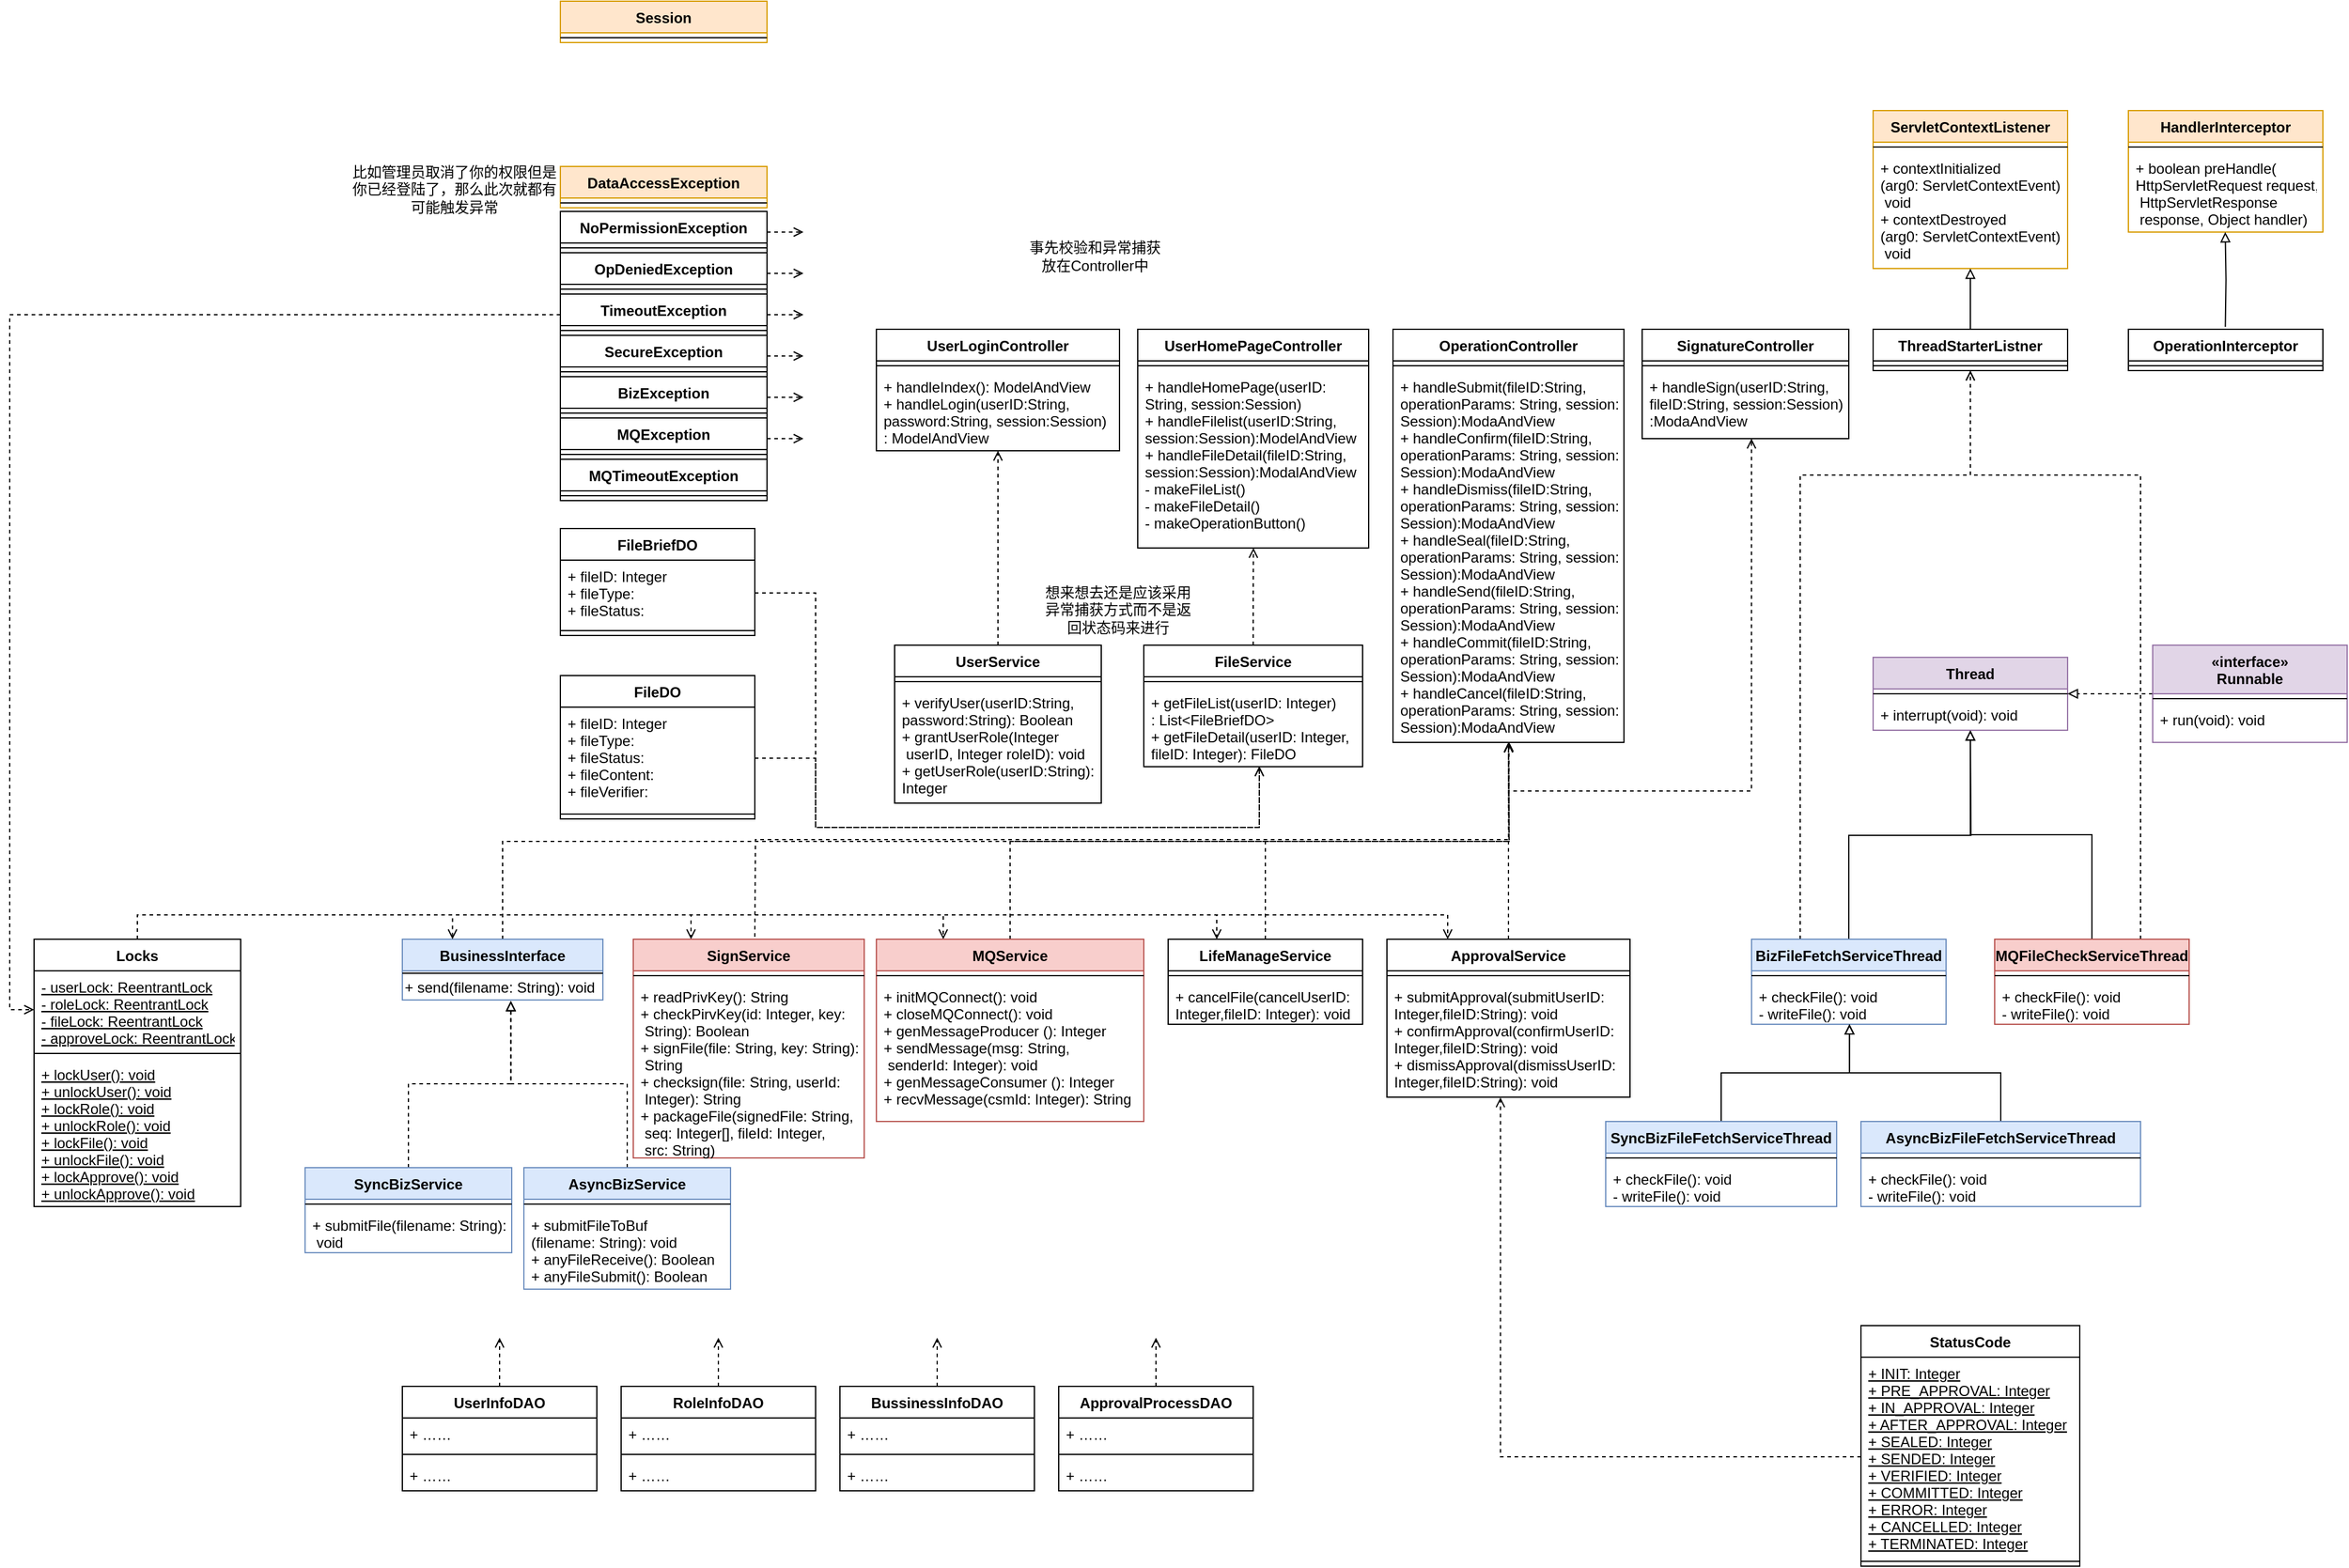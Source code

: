 <mxfile version="13.9.6" type="device"><diagram id="C5RBs43oDa-KdzZeNtuy" name="Page-1"><mxGraphModel dx="1543" dy="1547" grid="1" gridSize="10" guides="1" tooltips="1" connect="1" arrows="1" fold="1" page="1" pageScale="1" pageWidth="827" pageHeight="1169" math="0" shadow="0"><root><mxCell id="WIyWlLk6GJQsqaUBKTNV-0"/><mxCell id="WIyWlLk6GJQsqaUBKTNV-1" parent="WIyWlLk6GJQsqaUBKTNV-0"/><mxCell id="53fjKnER0aYm3uYEkpKi-0" value="UserLoginController" style="swimlane;fontStyle=1;align=center;verticalAlign=top;childLayout=stackLayout;horizontal=1;startSize=26;horizontalStack=0;resizeParent=1;resizeParentMax=0;resizeLast=0;collapsible=1;marginBottom=0;" parent="WIyWlLk6GJQsqaUBKTNV-1" vertex="1"><mxGeometry x="280" y="170" width="200" height="100" as="geometry"/></mxCell><mxCell id="53fjKnER0aYm3uYEkpKi-2" value="" style="line;strokeWidth=1;fillColor=none;align=left;verticalAlign=middle;spacingTop=-1;spacingLeft=3;spacingRight=3;rotatable=0;labelPosition=right;points=[];portConstraint=eastwest;" parent="53fjKnER0aYm3uYEkpKi-0" vertex="1"><mxGeometry y="26" width="200" height="8" as="geometry"/></mxCell><mxCell id="53fjKnER0aYm3uYEkpKi-3" value="+ handleIndex(): ModelAndView&#10;+ handleLogin(userID:String,&#10;password:String, session:Session)&#10;: ModelAndView" style="text;strokeColor=none;fillColor=none;align=left;verticalAlign=top;spacingLeft=4;spacingRight=4;overflow=hidden;rotatable=0;points=[[0,0.5],[1,0.5]];portConstraint=eastwest;" parent="53fjKnER0aYm3uYEkpKi-0" vertex="1"><mxGeometry y="34" width="200" height="66" as="geometry"/></mxCell><mxCell id="53fjKnER0aYm3uYEkpKi-4" value="UserHomePageController" style="swimlane;fontStyle=1;align=center;verticalAlign=top;childLayout=stackLayout;horizontal=1;startSize=26;horizontalStack=0;resizeParent=1;resizeParentMax=0;resizeLast=0;collapsible=1;marginBottom=0;" parent="WIyWlLk6GJQsqaUBKTNV-1" vertex="1"><mxGeometry x="495" y="170" width="190" height="180" as="geometry"/></mxCell><mxCell id="53fjKnER0aYm3uYEkpKi-5" value="" style="line;strokeWidth=1;fillColor=none;align=left;verticalAlign=middle;spacingTop=-1;spacingLeft=3;spacingRight=3;rotatable=0;labelPosition=right;points=[];portConstraint=eastwest;" parent="53fjKnER0aYm3uYEkpKi-4" vertex="1"><mxGeometry y="26" width="190" height="8" as="geometry"/></mxCell><mxCell id="53fjKnER0aYm3uYEkpKi-6" value="+ handleHomePage(userID:&#10;String, session:Session)&#10;+ handleFilelist(userID:String,&#10;session:Session):ModelAndView&#10;+ handleFileDetail(fileID:String,&#10;session:Session):ModalAndView&#10;- makeFileList()&#10;- makeFileDetail()&#10;- makeOperationButton()" style="text;strokeColor=none;fillColor=none;align=left;verticalAlign=top;spacingLeft=4;spacingRight=4;overflow=hidden;rotatable=0;points=[[0,0.5],[1,0.5]];portConstraint=eastwest;" parent="53fjKnER0aYm3uYEkpKi-4" vertex="1"><mxGeometry y="34" width="190" height="146" as="geometry"/></mxCell><mxCell id="53fjKnER0aYm3uYEkpKi-10" value="OperationController" style="swimlane;fontStyle=1;align=center;verticalAlign=top;childLayout=stackLayout;horizontal=1;startSize=26;horizontalStack=0;resizeParent=1;resizeParentMax=0;resizeLast=0;collapsible=1;marginBottom=0;" parent="WIyWlLk6GJQsqaUBKTNV-1" vertex="1"><mxGeometry x="705" y="170" width="190" height="340" as="geometry"/></mxCell><mxCell id="53fjKnER0aYm3uYEkpKi-11" value="" style="line;strokeWidth=1;fillColor=none;align=left;verticalAlign=middle;spacingTop=-1;spacingLeft=3;spacingRight=3;rotatable=0;labelPosition=right;points=[];portConstraint=eastwest;" parent="53fjKnER0aYm3uYEkpKi-10" vertex="1"><mxGeometry y="26" width="190" height="8" as="geometry"/></mxCell><mxCell id="53fjKnER0aYm3uYEkpKi-12" value="+ handleSubmit(fileID:String,&#10;operationParams: String, session:&#10;Session):ModaAndView&#10;+ handleConfirm(fileID:String,&#10;operationParams: String, session:&#10;Session):ModaAndView&#10;+ handleDismiss(fileID:String,&#10;operationParams: String, session:&#10;Session):ModaAndView&#10;+ handleSeal(fileID:String,&#10;operationParams: String, session:&#10;Session):ModaAndView&#10;+ handleSend(fileID:String,&#10;operationParams: String, session:&#10;Session):ModaAndView&#10;+ handleCommit(fileID:String,&#10;operationParams: String, session:&#10;Session):ModaAndView&#10;+ handleCancel(fileID:String,&#10;operationParams: String, session:&#10;Session):ModaAndView" style="text;strokeColor=none;fillColor=none;align=left;verticalAlign=top;spacingLeft=4;spacingRight=4;overflow=hidden;rotatable=0;points=[[0,0.5],[1,0.5]];portConstraint=eastwest;" parent="53fjKnER0aYm3uYEkpKi-10" vertex="1"><mxGeometry y="34" width="190" height="306" as="geometry"/></mxCell><mxCell id="53fjKnER0aYm3uYEkpKi-13" value="SignatureController" style="swimlane;fontStyle=1;align=center;verticalAlign=top;childLayout=stackLayout;horizontal=1;startSize=26;horizontalStack=0;resizeParent=1;resizeParentMax=0;resizeLast=0;collapsible=1;marginBottom=0;" parent="WIyWlLk6GJQsqaUBKTNV-1" vertex="1"><mxGeometry x="910" y="170" width="170" height="90" as="geometry"/></mxCell><mxCell id="53fjKnER0aYm3uYEkpKi-14" value="" style="line;strokeWidth=1;fillColor=none;align=left;verticalAlign=middle;spacingTop=-1;spacingLeft=3;spacingRight=3;rotatable=0;labelPosition=right;points=[];portConstraint=eastwest;" parent="53fjKnER0aYm3uYEkpKi-13" vertex="1"><mxGeometry y="26" width="170" height="8" as="geometry"/></mxCell><mxCell id="53fjKnER0aYm3uYEkpKi-15" value="+ handleSign(userID:String,&#10;fileID:String, session:Session)&#10;:ModaAndView" style="text;strokeColor=none;fillColor=none;align=left;verticalAlign=top;spacingLeft=4;spacingRight=4;overflow=hidden;rotatable=0;points=[[0,0.5],[1,0.5]];portConstraint=eastwest;" parent="53fjKnER0aYm3uYEkpKi-13" vertex="1"><mxGeometry y="34" width="170" height="56" as="geometry"/></mxCell><mxCell id="EmsU5_32hr0T9b8zy8mO-9" style="edgeStyle=orthogonalEdgeStyle;rounded=0;orthogonalLoop=1;jettySize=auto;html=1;exitX=0.5;exitY=0;exitDx=0;exitDy=0;entryX=0.5;entryY=1;entryDx=0;entryDy=0;dashed=1;endArrow=open;endFill=0;" parent="WIyWlLk6GJQsqaUBKTNV-1" source="53fjKnER0aYm3uYEkpKi-16" target="53fjKnER0aYm3uYEkpKi-0" edge="1"><mxGeometry relative="1" as="geometry"/></mxCell><mxCell id="53fjKnER0aYm3uYEkpKi-16" value="UserService" style="swimlane;fontStyle=1;align=center;verticalAlign=top;childLayout=stackLayout;horizontal=1;startSize=26;horizontalStack=0;resizeParent=1;resizeParentMax=0;resizeLast=0;collapsible=1;marginBottom=0;" parent="WIyWlLk6GJQsqaUBKTNV-1" vertex="1"><mxGeometry x="295" y="430" width="170" height="130" as="geometry"/></mxCell><mxCell id="53fjKnER0aYm3uYEkpKi-18" value="" style="line;strokeWidth=1;fillColor=none;align=left;verticalAlign=middle;spacingTop=-1;spacingLeft=3;spacingRight=3;rotatable=0;labelPosition=right;points=[];portConstraint=eastwest;" parent="53fjKnER0aYm3uYEkpKi-16" vertex="1"><mxGeometry y="26" width="170" height="8" as="geometry"/></mxCell><mxCell id="53fjKnER0aYm3uYEkpKi-19" value="+ verifyUser(userID:String,&#10;password:String): Boolean&#10;+ grantUserRole(Integer&#10; userID, Integer roleID): void&#10;+ getUserRole(userID:String):&#10;Integer" style="text;strokeColor=none;fillColor=none;align=left;verticalAlign=top;spacingLeft=4;spacingRight=4;overflow=hidden;rotatable=0;points=[[0,0.5],[1,0.5]];portConstraint=eastwest;" parent="53fjKnER0aYm3uYEkpKi-16" vertex="1"><mxGeometry y="34" width="170" height="96" as="geometry"/></mxCell><mxCell id="53fjKnER0aYm3uYEkpKi-20" value="FileDO" style="swimlane;fontStyle=1;align=center;verticalAlign=top;childLayout=stackLayout;horizontal=1;startSize=26;horizontalStack=0;resizeParent=1;resizeParentMax=0;resizeLast=0;collapsible=1;marginBottom=0;" parent="WIyWlLk6GJQsqaUBKTNV-1" vertex="1"><mxGeometry x="20" y="455" width="160" height="118" as="geometry"/></mxCell><mxCell id="53fjKnER0aYm3uYEkpKi-21" value="+ fileID: Integer&#10;+ fileType: &#10;+ fileStatus: &#10;+ fileContent:&#10;+ fileVerifier:" style="text;strokeColor=none;fillColor=none;align=left;verticalAlign=top;spacingLeft=4;spacingRight=4;overflow=hidden;rotatable=0;points=[[0,0.5],[1,0.5]];portConstraint=eastwest;" parent="53fjKnER0aYm3uYEkpKi-20" vertex="1"><mxGeometry y="26" width="160" height="84" as="geometry"/></mxCell><mxCell id="53fjKnER0aYm3uYEkpKi-22" value="" style="line;strokeWidth=1;fillColor=none;align=left;verticalAlign=middle;spacingTop=-1;spacingLeft=3;spacingRight=3;rotatable=0;labelPosition=right;points=[];portConstraint=eastwest;" parent="53fjKnER0aYm3uYEkpKi-20" vertex="1"><mxGeometry y="110" width="160" height="8" as="geometry"/></mxCell><mxCell id="EmsU5_32hr0T9b8zy8mO-10" style="edgeStyle=orthogonalEdgeStyle;rounded=0;orthogonalLoop=1;jettySize=auto;html=1;exitX=0.5;exitY=0;exitDx=0;exitDy=0;entryX=0.501;entryY=1;entryDx=0;entryDy=0;entryPerimeter=0;dashed=1;endArrow=open;endFill=0;" parent="WIyWlLk6GJQsqaUBKTNV-1" source="53fjKnER0aYm3uYEkpKi-24" target="53fjKnER0aYm3uYEkpKi-6" edge="1"><mxGeometry relative="1" as="geometry"/></mxCell><mxCell id="53fjKnER0aYm3uYEkpKi-24" value="FileService" style="swimlane;fontStyle=1;align=center;verticalAlign=top;childLayout=stackLayout;horizontal=1;startSize=26;horizontalStack=0;resizeParent=1;resizeParentMax=0;resizeLast=0;collapsible=1;marginBottom=0;" parent="WIyWlLk6GJQsqaUBKTNV-1" vertex="1"><mxGeometry x="500" y="430" width="180" height="100" as="geometry"/></mxCell><mxCell id="53fjKnER0aYm3uYEkpKi-26" value="" style="line;strokeWidth=1;fillColor=none;align=left;verticalAlign=middle;spacingTop=-1;spacingLeft=3;spacingRight=3;rotatable=0;labelPosition=right;points=[];portConstraint=eastwest;" parent="53fjKnER0aYm3uYEkpKi-24" vertex="1"><mxGeometry y="26" width="180" height="8" as="geometry"/></mxCell><mxCell id="53fjKnER0aYm3uYEkpKi-27" value="+ getFileList(userID: Integer)&#10;: List&lt;FileBriefDO&gt;&#10;+ getFileDetail(userID: Integer,&#10;fileID: Integer): FileDO" style="text;strokeColor=none;fillColor=none;align=left;verticalAlign=top;spacingLeft=4;spacingRight=4;overflow=hidden;rotatable=0;points=[[0,0.5],[1,0.5]];portConstraint=eastwest;" parent="53fjKnER0aYm3uYEkpKi-24" vertex="1"><mxGeometry y="34" width="180" height="66" as="geometry"/></mxCell><mxCell id="53fjKnER0aYm3uYEkpKi-28" value="FileBriefDO" style="swimlane;fontStyle=1;align=center;verticalAlign=top;childLayout=stackLayout;horizontal=1;startSize=26;horizontalStack=0;resizeParent=1;resizeParentMax=0;resizeLast=0;collapsible=1;marginBottom=0;" parent="WIyWlLk6GJQsqaUBKTNV-1" vertex="1"><mxGeometry x="20" y="334" width="160" height="88" as="geometry"/></mxCell><mxCell id="53fjKnER0aYm3uYEkpKi-29" value="+ fileID: Integer&#10;+ fileType: &#10;+ fileStatus: " style="text;strokeColor=none;fillColor=none;align=left;verticalAlign=top;spacingLeft=4;spacingRight=4;overflow=hidden;rotatable=0;points=[[0,0.5],[1,0.5]];portConstraint=eastwest;" parent="53fjKnER0aYm3uYEkpKi-28" vertex="1"><mxGeometry y="26" width="160" height="54" as="geometry"/></mxCell><mxCell id="53fjKnER0aYm3uYEkpKi-30" value="" style="line;strokeWidth=1;fillColor=none;align=left;verticalAlign=middle;spacingTop=-1;spacingLeft=3;spacingRight=3;rotatable=0;labelPosition=right;points=[];portConstraint=eastwest;" parent="53fjKnER0aYm3uYEkpKi-28" vertex="1"><mxGeometry y="80" width="160" height="8" as="geometry"/></mxCell><mxCell id="EmsU5_32hr0T9b8zy8mO-4" style="edgeStyle=orthogonalEdgeStyle;rounded=0;orthogonalLoop=1;jettySize=auto;html=1;exitX=0.5;exitY=0;exitDx=0;exitDy=0;endArrow=block;endFill=0;" parent="WIyWlLk6GJQsqaUBKTNV-1" source="53fjKnER0aYm3uYEkpKi-31" edge="1"><mxGeometry relative="1" as="geometry"><mxPoint x="1180" y="500" as="targetPoint"/></mxGeometry></mxCell><mxCell id="EmsU5_32hr0T9b8zy8mO-33" style="edgeStyle=orthogonalEdgeStyle;rounded=0;orthogonalLoop=1;jettySize=auto;html=1;exitX=0.25;exitY=0;exitDx=0;exitDy=0;entryX=0.5;entryY=1;entryDx=0;entryDy=0;dashed=1;endArrow=open;endFill=0;" parent="WIyWlLk6GJQsqaUBKTNV-1" source="53fjKnER0aYm3uYEkpKi-31" target="EmsU5_32hr0T9b8zy8mO-24" edge="1"><mxGeometry relative="1" as="geometry"><Array as="points"><mxPoint x="1040" y="290"/><mxPoint x="1180" y="290"/></Array></mxGeometry></mxCell><mxCell id="53fjKnER0aYm3uYEkpKi-31" value="BizFileFetchServiceThread" style="swimlane;fontStyle=1;align=center;verticalAlign=top;childLayout=stackLayout;horizontal=1;startSize=26;horizontalStack=0;resizeParent=1;resizeParentMax=0;resizeLast=0;collapsible=1;marginBottom=0;fillColor=#dae8fc;strokeColor=#6c8ebf;" parent="WIyWlLk6GJQsqaUBKTNV-1" vertex="1"><mxGeometry x="1000" y="672" width="160" height="70" as="geometry"/></mxCell><mxCell id="53fjKnER0aYm3uYEkpKi-33" value="" style="line;strokeWidth=1;fillColor=none;align=left;verticalAlign=middle;spacingTop=-1;spacingLeft=3;spacingRight=3;rotatable=0;labelPosition=right;points=[];portConstraint=eastwest;" parent="53fjKnER0aYm3uYEkpKi-31" vertex="1"><mxGeometry y="26" width="160" height="8" as="geometry"/></mxCell><mxCell id="53fjKnER0aYm3uYEkpKi-34" value="+ checkFile(): void&#10;- writeFile(): void" style="text;strokeColor=none;fillColor=none;align=left;verticalAlign=top;spacingLeft=4;spacingRight=4;overflow=hidden;rotatable=0;points=[[0,0.5],[1,0.5]];portConstraint=eastwest;" parent="53fjKnER0aYm3uYEkpKi-31" vertex="1"><mxGeometry y="34" width="160" height="36" as="geometry"/></mxCell><mxCell id="EmsU5_32hr0T9b8zy8mO-47" style="edgeStyle=orthogonalEdgeStyle;rounded=0;orthogonalLoop=1;jettySize=auto;html=1;exitX=0.5;exitY=0;exitDx=0;exitDy=0;entryX=0.529;entryY=1;entryDx=0;entryDy=0;entryPerimeter=0;dashed=1;endArrow=open;endFill=0;" parent="WIyWlLk6GJQsqaUBKTNV-1" source="53fjKnER0aYm3uYEkpKi-37" target="53fjKnER0aYm3uYEkpKi-15" edge="1"><mxGeometry relative="1" as="geometry"><Array as="points"><mxPoint x="800" y="550"/><mxPoint x="1000" y="550"/></Array></mxGeometry></mxCell><mxCell id="SyRm3QEaXPGxCDI6VyJs-6" style="edgeStyle=orthogonalEdgeStyle;rounded=0;orthogonalLoop=1;jettySize=auto;html=1;exitX=0.5;exitY=0;exitDx=0;exitDy=0;entryX=0.501;entryY=1;entryDx=0;entryDy=0;entryPerimeter=0;dashed=1;endArrow=open;endFill=0;" parent="WIyWlLk6GJQsqaUBKTNV-1" source="53fjKnER0aYm3uYEkpKi-37" target="53fjKnER0aYm3uYEkpKi-12" edge="1"><mxGeometry relative="1" as="geometry"/></mxCell><mxCell id="53fjKnER0aYm3uYEkpKi-37" value="ApprovalService" style="swimlane;fontStyle=1;align=center;verticalAlign=top;childLayout=stackLayout;horizontal=1;startSize=26;horizontalStack=0;resizeParent=1;resizeParentMax=0;resizeLast=0;collapsible=1;marginBottom=0;" parent="WIyWlLk6GJQsqaUBKTNV-1" vertex="1"><mxGeometry x="700" y="672" width="200" height="130" as="geometry"/></mxCell><mxCell id="53fjKnER0aYm3uYEkpKi-39" value="" style="line;strokeWidth=1;fillColor=none;align=left;verticalAlign=middle;spacingTop=-1;spacingLeft=3;spacingRight=3;rotatable=0;labelPosition=right;points=[];portConstraint=eastwest;" parent="53fjKnER0aYm3uYEkpKi-37" vertex="1"><mxGeometry y="26" width="200" height="8" as="geometry"/></mxCell><mxCell id="53fjKnER0aYm3uYEkpKi-40" value="+ submitApproval(submitUserID:&#10;Integer,fileID:String): void&#10;+ confirmApproval(confirmUserID:&#10;Integer,fileID:String): void&#10;+ dismissApproval(dismissUserID:&#10;Integer,fileID:String): void" style="text;strokeColor=none;fillColor=none;align=left;verticalAlign=top;spacingLeft=4;spacingRight=4;overflow=hidden;rotatable=0;points=[[0,0.5],[1,0.5]];portConstraint=eastwest;" parent="53fjKnER0aYm3uYEkpKi-37" vertex="1"><mxGeometry y="34" width="200" height="96" as="geometry"/></mxCell><mxCell id="EmsU5_32hr0T9b8zy8mO-0" value="Thread" style="swimlane;fontStyle=1;align=center;verticalAlign=top;childLayout=stackLayout;horizontal=1;startSize=26;horizontalStack=0;resizeParent=1;resizeParentMax=0;resizeLast=0;collapsible=1;marginBottom=0;fillColor=#e1d5e7;strokeColor=#9673a6;" parent="WIyWlLk6GJQsqaUBKTNV-1" vertex="1"><mxGeometry x="1100" y="440" width="160" height="60" as="geometry"/></mxCell><mxCell id="EmsU5_32hr0T9b8zy8mO-2" value="" style="line;strokeWidth=1;fillColor=none;align=left;verticalAlign=middle;spacingTop=-1;spacingLeft=3;spacingRight=3;rotatable=0;labelPosition=right;points=[];portConstraint=eastwest;" parent="EmsU5_32hr0T9b8zy8mO-0" vertex="1"><mxGeometry y="26" width="160" height="8" as="geometry"/></mxCell><mxCell id="EmsU5_32hr0T9b8zy8mO-3" value="+ interrupt(void): void" style="text;strokeColor=none;fillColor=none;align=left;verticalAlign=top;spacingLeft=4;spacingRight=4;overflow=hidden;rotatable=0;points=[[0,0.5],[1,0.5]];portConstraint=eastwest;" parent="EmsU5_32hr0T9b8zy8mO-0" vertex="1"><mxGeometry y="34" width="160" height="26" as="geometry"/></mxCell><mxCell id="EmsU5_32hr0T9b8zy8mO-7" style="edgeStyle=orthogonalEdgeStyle;rounded=0;orthogonalLoop=1;jettySize=auto;html=1;exitX=0;exitY=0.5;exitDx=0;exitDy=0;entryX=1;entryY=0.5;entryDx=0;entryDy=0;endArrow=block;endFill=0;dashed=1;" parent="WIyWlLk6GJQsqaUBKTNV-1" source="EmsU5_32hr0T9b8zy8mO-16" target="EmsU5_32hr0T9b8zy8mO-0" edge="1"><mxGeometry relative="1" as="geometry"><mxPoint x="1320" y="470" as="sourcePoint"/></mxGeometry></mxCell><mxCell id="EmsU5_32hr0T9b8zy8mO-19" style="edgeStyle=orthogonalEdgeStyle;rounded=0;orthogonalLoop=1;jettySize=auto;html=1;exitX=0.5;exitY=0;exitDx=0;exitDy=0;entryX=0.5;entryY=1;entryDx=0;entryDy=0;endArrow=block;endFill=0;" parent="WIyWlLk6GJQsqaUBKTNV-1" source="EmsU5_32hr0T9b8zy8mO-13" target="EmsU5_32hr0T9b8zy8mO-0" edge="1"><mxGeometry relative="1" as="geometry"><mxPoint x="1179.68" y="632.598" as="targetPoint"/></mxGeometry></mxCell><mxCell id="EmsU5_32hr0T9b8zy8mO-34" style="edgeStyle=orthogonalEdgeStyle;rounded=0;orthogonalLoop=1;jettySize=auto;html=1;exitX=0.75;exitY=0;exitDx=0;exitDy=0;dashed=1;endArrow=open;endFill=0;entryX=0.5;entryY=1;entryDx=0;entryDy=0;" parent="WIyWlLk6GJQsqaUBKTNV-1" source="EmsU5_32hr0T9b8zy8mO-13" target="EmsU5_32hr0T9b8zy8mO-24" edge="1"><mxGeometry relative="1" as="geometry"><mxPoint x="1180" y="200" as="targetPoint"/><Array as="points"><mxPoint x="1320" y="290"/><mxPoint x="1180" y="290"/></Array></mxGeometry></mxCell><mxCell id="EmsU5_32hr0T9b8zy8mO-13" value="MQFileCheckServiceThread" style="swimlane;fontStyle=1;align=center;verticalAlign=top;childLayout=stackLayout;horizontal=1;startSize=26;horizontalStack=0;resizeParent=1;resizeParentMax=0;resizeLast=0;collapsible=1;marginBottom=0;fillColor=#f8cecc;strokeColor=#b85450;" parent="WIyWlLk6GJQsqaUBKTNV-1" vertex="1"><mxGeometry x="1200" y="672" width="160" height="70" as="geometry"/></mxCell><mxCell id="EmsU5_32hr0T9b8zy8mO-14" value="" style="line;strokeWidth=1;fillColor=none;align=left;verticalAlign=middle;spacingTop=-1;spacingLeft=3;spacingRight=3;rotatable=0;labelPosition=right;points=[];portConstraint=eastwest;" parent="EmsU5_32hr0T9b8zy8mO-13" vertex="1"><mxGeometry y="26" width="160" height="8" as="geometry"/></mxCell><mxCell id="EmsU5_32hr0T9b8zy8mO-15" value="+ checkFile(): void&#10;- writeFile(): void" style="text;strokeColor=none;fillColor=none;align=left;verticalAlign=top;spacingLeft=4;spacingRight=4;overflow=hidden;rotatable=0;points=[[0,0.5],[1,0.5]];portConstraint=eastwest;" parent="EmsU5_32hr0T9b8zy8mO-13" vertex="1"><mxGeometry y="34" width="160" height="36" as="geometry"/></mxCell><mxCell id="EmsU5_32hr0T9b8zy8mO-16" value="«interface»&#10;Runnable" style="swimlane;fontStyle=1;align=center;verticalAlign=top;childLayout=stackLayout;horizontal=1;startSize=40;horizontalStack=0;resizeParent=1;resizeParentMax=0;resizeLast=0;collapsible=1;marginBottom=0;fillColor=#e1d5e7;strokeColor=#9673a6;" parent="WIyWlLk6GJQsqaUBKTNV-1" vertex="1"><mxGeometry x="1330" y="430" width="160" height="80" as="geometry"/></mxCell><mxCell id="EmsU5_32hr0T9b8zy8mO-17" value="" style="line;strokeWidth=1;fillColor=none;align=left;verticalAlign=middle;spacingTop=-1;spacingLeft=3;spacingRight=3;rotatable=0;labelPosition=right;points=[];portConstraint=eastwest;" parent="EmsU5_32hr0T9b8zy8mO-16" vertex="1"><mxGeometry y="40" width="160" height="8" as="geometry"/></mxCell><mxCell id="EmsU5_32hr0T9b8zy8mO-18" value="+ run(void): void" style="text;strokeColor=none;fillColor=none;align=left;verticalAlign=top;spacingLeft=4;spacingRight=4;overflow=hidden;rotatable=0;points=[[0,0.5],[1,0.5]];portConstraint=eastwest;" parent="EmsU5_32hr0T9b8zy8mO-16" vertex="1"><mxGeometry y="48" width="160" height="32" as="geometry"/></mxCell><mxCell id="EmsU5_32hr0T9b8zy8mO-20" value="ServletContextListener" style="swimlane;fontStyle=1;align=center;verticalAlign=top;childLayout=stackLayout;horizontal=1;startSize=26;horizontalStack=0;resizeParent=1;resizeParentMax=0;resizeLast=0;collapsible=1;marginBottom=0;fillColor=#ffe6cc;strokeColor=#d79b00;" parent="WIyWlLk6GJQsqaUBKTNV-1" vertex="1"><mxGeometry x="1100" y="-10" width="160" height="130" as="geometry"/></mxCell><mxCell id="EmsU5_32hr0T9b8zy8mO-22" value="" style="line;strokeWidth=1;fillColor=none;align=left;verticalAlign=middle;spacingTop=-1;spacingLeft=3;spacingRight=3;rotatable=0;labelPosition=right;points=[];portConstraint=eastwest;" parent="EmsU5_32hr0T9b8zy8mO-20" vertex="1"><mxGeometry y="26" width="160" height="8" as="geometry"/></mxCell><mxCell id="EmsU5_32hr0T9b8zy8mO-23" value="+ contextInitialized&#10;(arg0: ServletContextEvent):&#10; void&#10;+ contextDestroyed&#10;(arg0: ServletContextEvent):&#10; void" style="text;strokeColor=none;fillColor=none;align=left;verticalAlign=top;spacingLeft=4;spacingRight=4;overflow=hidden;rotatable=0;points=[[0,0.5],[1,0.5]];portConstraint=eastwest;" parent="EmsU5_32hr0T9b8zy8mO-20" vertex="1"><mxGeometry y="34" width="160" height="96" as="geometry"/></mxCell><mxCell id="EmsU5_32hr0T9b8zy8mO-30" style="edgeStyle=orthogonalEdgeStyle;rounded=0;orthogonalLoop=1;jettySize=auto;html=1;exitX=0.5;exitY=0;exitDx=0;exitDy=0;endArrow=block;endFill=0;entryX=0.5;entryY=1;entryDx=0;entryDy=0;entryPerimeter=0;" parent="WIyWlLk6GJQsqaUBKTNV-1" source="EmsU5_32hr0T9b8zy8mO-24" target="EmsU5_32hr0T9b8zy8mO-23" edge="1"><mxGeometry relative="1" as="geometry"/></mxCell><mxCell id="EmsU5_32hr0T9b8zy8mO-24" value="ThreadStarterListner" style="swimlane;fontStyle=1;align=center;verticalAlign=top;childLayout=stackLayout;horizontal=1;startSize=26;horizontalStack=0;resizeParent=1;resizeParentMax=0;resizeLast=0;collapsible=1;marginBottom=0;" parent="WIyWlLk6GJQsqaUBKTNV-1" vertex="1"><mxGeometry x="1100" y="170" width="160" height="34" as="geometry"/></mxCell><mxCell id="EmsU5_32hr0T9b8zy8mO-26" value="" style="line;strokeWidth=1;fillColor=none;align=left;verticalAlign=middle;spacingTop=-1;spacingLeft=3;spacingRight=3;rotatable=0;labelPosition=right;points=[];portConstraint=eastwest;" parent="EmsU5_32hr0T9b8zy8mO-24" vertex="1"><mxGeometry y="26" width="160" height="8" as="geometry"/></mxCell><mxCell id="EmsU5_32hr0T9b8zy8mO-35" value="DataAccessException" style="swimlane;fontStyle=1;align=center;verticalAlign=top;childLayout=stackLayout;horizontal=1;startSize=26;horizontalStack=0;resizeParent=1;resizeParentMax=0;resizeLast=0;collapsible=1;marginBottom=0;fillColor=#ffe6cc;strokeColor=#d79b00;" parent="WIyWlLk6GJQsqaUBKTNV-1" vertex="1"><mxGeometry x="20" y="36" width="170" height="34" as="geometry"/></mxCell><mxCell id="EmsU5_32hr0T9b8zy8mO-37" value="" style="line;strokeWidth=1;fillColor=none;align=left;verticalAlign=middle;spacingTop=-1;spacingLeft=3;spacingRight=3;rotatable=0;labelPosition=right;points=[];portConstraint=eastwest;" parent="EmsU5_32hr0T9b8zy8mO-35" vertex="1"><mxGeometry y="26" width="170" height="8" as="geometry"/></mxCell><mxCell id="EmsU5_32hr0T9b8zy8mO-39" value="比如管理员取消了你的权限但是你已经登陆了，那么此次就都有可能触发异常" style="text;html=1;strokeColor=none;fillColor=none;align=center;verticalAlign=middle;whiteSpace=wrap;rounded=0;" parent="WIyWlLk6GJQsqaUBKTNV-1" vertex="1"><mxGeometry x="-152.5" y="30" width="170" height="50" as="geometry"/></mxCell><mxCell id="EmsU5_32hr0T9b8zy8mO-40" value="想来想去还是应该采用异常捕获方式而不是返回状态码来进行" style="text;html=1;strokeColor=none;fillColor=none;align=center;verticalAlign=middle;whiteSpace=wrap;rounded=0;" parent="WIyWlLk6GJQsqaUBKTNV-1" vertex="1"><mxGeometry x="414" y="380" width="130" height="42" as="geometry"/></mxCell><mxCell id="EmsU5_32hr0T9b8zy8mO-41" value="事先校验和异常捕获放在Controller中" style="text;html=1;strokeColor=none;fillColor=none;align=center;verticalAlign=middle;whiteSpace=wrap;rounded=0;" parent="WIyWlLk6GJQsqaUBKTNV-1" vertex="1"><mxGeometry x="400" y="90" width="120" height="40" as="geometry"/></mxCell><mxCell id="EmsU5_32hr0T9b8zy8mO-42" value="Session" style="swimlane;fontStyle=1;align=center;verticalAlign=top;childLayout=stackLayout;horizontal=1;startSize=26;horizontalStack=0;resizeParent=1;resizeParentMax=0;resizeLast=0;collapsible=1;marginBottom=0;fillColor=#ffe6cc;strokeColor=#d79b00;" parent="WIyWlLk6GJQsqaUBKTNV-1" vertex="1"><mxGeometry x="20" y="-100" width="170" height="34" as="geometry"/></mxCell><mxCell id="EmsU5_32hr0T9b8zy8mO-43" value="" style="line;strokeWidth=1;fillColor=none;align=left;verticalAlign=middle;spacingTop=-1;spacingLeft=3;spacingRight=3;rotatable=0;labelPosition=right;points=[];portConstraint=eastwest;" parent="EmsU5_32hr0T9b8zy8mO-42" vertex="1"><mxGeometry y="26" width="170" height="8" as="geometry"/></mxCell><mxCell id="SyRm3QEaXPGxCDI6VyJs-8" style="edgeStyle=orthogonalEdgeStyle;rounded=0;orthogonalLoop=1;jettySize=auto;html=1;entryX=0.502;entryY=0.998;entryDx=0;entryDy=0;entryPerimeter=0;dashed=1;endArrow=open;endFill=0;" parent="WIyWlLk6GJQsqaUBKTNV-1" target="53fjKnER0aYm3uYEkpKi-12" edge="1"><mxGeometry relative="1" as="geometry"><mxPoint x="180" y="670" as="sourcePoint"/></mxGeometry></mxCell><mxCell id="SyRm3QEaXPGxCDI6VyJs-7" style="edgeStyle=orthogonalEdgeStyle;rounded=0;orthogonalLoop=1;jettySize=auto;html=1;exitX=0.5;exitY=0;exitDx=0;exitDy=0;dashed=1;endArrow=open;endFill=0;" parent="WIyWlLk6GJQsqaUBKTNV-1" source="eTkYnKfjo8h00vujgxxz-72" edge="1"><mxGeometry relative="1" as="geometry"><mxPoint x="800" y="510" as="targetPoint"/><mxPoint x="420" y="672" as="sourcePoint"/></mxGeometry></mxCell><mxCell id="SyRm3QEaXPGxCDI6VyJs-9" style="edgeStyle=orthogonalEdgeStyle;rounded=0;orthogonalLoop=1;jettySize=auto;html=1;exitX=0.5;exitY=0;exitDx=0;exitDy=0;dashed=1;endArrow=open;endFill=0;" parent="WIyWlLk6GJQsqaUBKTNV-1" source="pUBDQ5gg4nlbOf3jm4nv-6" edge="1"><mxGeometry relative="1" as="geometry"><mxPoint x="800" y="510" as="targetPoint"/></mxGeometry></mxCell><mxCell id="pUBDQ5gg4nlbOf3jm4nv-6" value="BusinessInterface" style="swimlane;fontStyle=1;align=center;verticalAlign=top;childLayout=stackLayout;horizontal=1;startSize=26;horizontalStack=0;resizeParent=1;resizeParentMax=0;resizeLast=0;collapsible=1;marginBottom=0;fillColor=#dae8fc;strokeColor=#6c8ebf;" parent="WIyWlLk6GJQsqaUBKTNV-1" vertex="1"><mxGeometry x="-110" y="672" width="165" height="50" as="geometry"/></mxCell><mxCell id="pUBDQ5gg4nlbOf3jm4nv-7" value="" style="line;strokeWidth=1;fillColor=none;align=left;verticalAlign=middle;spacingTop=-1;spacingLeft=3;spacingRight=3;rotatable=0;labelPosition=right;points=[];portConstraint=eastwest;" parent="pUBDQ5gg4nlbOf3jm4nv-6" vertex="1"><mxGeometry y="26" width="165" height="4" as="geometry"/></mxCell><mxCell id="eTkYnKfjo8h00vujgxxz-55" value="&lt;span&gt;+ send(filename: String): void&lt;/span&gt;" style="text;html=1;align=left;verticalAlign=middle;resizable=0;points=[];autosize=1;" vertex="1" parent="pUBDQ5gg4nlbOf3jm4nv-6"><mxGeometry y="30" width="165" height="20" as="geometry"/></mxCell><mxCell id="pUBDQ5gg4nlbOf3jm4nv-8" value="OperationInterceptor" style="swimlane;fontStyle=1;align=center;verticalAlign=top;childLayout=stackLayout;horizontal=1;startSize=26;horizontalStack=0;resizeParent=1;resizeParentMax=0;resizeLast=0;collapsible=1;marginBottom=0;" parent="WIyWlLk6GJQsqaUBKTNV-1" vertex="1"><mxGeometry x="1310" y="170" width="160" height="34" as="geometry"/></mxCell><mxCell id="pUBDQ5gg4nlbOf3jm4nv-10" value="" style="line;strokeWidth=1;fillColor=none;align=left;verticalAlign=middle;spacingTop=-1;spacingLeft=3;spacingRight=3;rotatable=0;labelPosition=right;points=[];portConstraint=eastwest;" parent="pUBDQ5gg4nlbOf3jm4nv-8" vertex="1"><mxGeometry y="26" width="160" height="8" as="geometry"/></mxCell><mxCell id="pUBDQ5gg4nlbOf3jm4nv-12" value="HandlerInterceptor" style="swimlane;fontStyle=1;align=center;verticalAlign=top;childLayout=stackLayout;horizontal=1;startSize=26;horizontalStack=0;resizeParent=1;resizeParentMax=0;resizeLast=0;collapsible=1;marginBottom=0;fillColor=#ffe6cc;strokeColor=#d79b00;" parent="WIyWlLk6GJQsqaUBKTNV-1" vertex="1"><mxGeometry x="1310" y="-10" width="160" height="100" as="geometry"/></mxCell><mxCell id="pUBDQ5gg4nlbOf3jm4nv-13" value="" style="line;strokeWidth=1;fillColor=none;align=left;verticalAlign=middle;spacingTop=-1;spacingLeft=3;spacingRight=3;rotatable=0;labelPosition=right;points=[];portConstraint=eastwest;" parent="pUBDQ5gg4nlbOf3jm4nv-12" vertex="1"><mxGeometry y="26" width="160" height="8" as="geometry"/></mxCell><mxCell id="pUBDQ5gg4nlbOf3jm4nv-14" value="+ boolean preHandle(&#10;HttpServletRequest request,&#10; HttpServletResponse&#10; response, Object handler)" style="text;strokeColor=none;fillColor=none;align=left;verticalAlign=top;spacingLeft=4;spacingRight=4;overflow=hidden;rotatable=0;points=[[0,0.5],[1,0.5]];portConstraint=eastwest;" parent="pUBDQ5gg4nlbOf3jm4nv-12" vertex="1"><mxGeometry y="34" width="160" height="66" as="geometry"/></mxCell><mxCell id="pUBDQ5gg4nlbOf3jm4nv-15" style="edgeStyle=orthogonalEdgeStyle;rounded=0;orthogonalLoop=1;jettySize=auto;html=1;exitX=0.5;exitY=0;exitDx=0;exitDy=0;endArrow=block;endFill=0;entryX=0.498;entryY=1;entryDx=0;entryDy=0;entryPerimeter=0;" parent="WIyWlLk6GJQsqaUBKTNV-1" target="pUBDQ5gg4nlbOf3jm4nv-14" edge="1"><mxGeometry relative="1" as="geometry"><mxPoint x="1389.76" y="168" as="sourcePoint"/><mxPoint x="1389.76" y="118" as="targetPoint"/></mxGeometry></mxCell><mxCell id="SyRm3QEaXPGxCDI6VyJs-0" value="StatusCode" style="swimlane;fontStyle=1;align=center;verticalAlign=top;childLayout=stackLayout;horizontal=1;startSize=26;horizontalStack=0;resizeParent=1;resizeParentMax=0;resizeLast=0;collapsible=1;marginBottom=0;" parent="WIyWlLk6GJQsqaUBKTNV-1" vertex="1"><mxGeometry x="1090" y="990" width="180" height="198" as="geometry"/></mxCell><mxCell id="SyRm3QEaXPGxCDI6VyJs-1" value="+ INIT: Integer&#10;+ PRE_APPROVAL: Integer&#10;+ IN_APPROVAL: Integer&#10;+ AFTER_APPROVAL: Integer&#10;+ SEALED: Integer&#10;+ SENDED: Integer&#10;+ VERIFIED: Integer&#10;+ COMMITTED: Integer&#10;+ ERROR: Integer&#10;+ CANCELLED: Integer&#10;+ TERMINATED: Integer" style="text;strokeColor=none;fillColor=none;align=left;verticalAlign=top;spacingLeft=4;spacingRight=4;overflow=hidden;rotatable=0;points=[[0,0.5],[1,0.5]];portConstraint=eastwest;fontStyle=4" parent="SyRm3QEaXPGxCDI6VyJs-0" vertex="1"><mxGeometry y="26" width="180" height="164" as="geometry"/></mxCell><mxCell id="SyRm3QEaXPGxCDI6VyJs-2" value="" style="line;strokeWidth=1;fillColor=none;align=left;verticalAlign=middle;spacingTop=-1;spacingLeft=3;spacingRight=3;rotatable=0;labelPosition=right;points=[];portConstraint=eastwest;" parent="SyRm3QEaXPGxCDI6VyJs-0" vertex="1"><mxGeometry y="190" width="180" height="8" as="geometry"/></mxCell><mxCell id="SyRm3QEaXPGxCDI6VyJs-4" style="edgeStyle=orthogonalEdgeStyle;rounded=0;orthogonalLoop=1;jettySize=auto;html=1;exitX=0;exitY=0.5;exitDx=0;exitDy=0;entryX=0.467;entryY=1.002;entryDx=0;entryDy=0;dashed=1;endArrow=open;endFill=0;entryPerimeter=0;" parent="WIyWlLk6GJQsqaUBKTNV-1" source="SyRm3QEaXPGxCDI6VyJs-1" target="53fjKnER0aYm3uYEkpKi-40" edge="1"><mxGeometry relative="1" as="geometry"/></mxCell><mxCell id="eTkYnKfjo8h00vujgxxz-80" style="edgeStyle=orthogonalEdgeStyle;rounded=0;orthogonalLoop=1;jettySize=auto;html=1;exitX=1;exitY=0.5;exitDx=0;exitDy=0;dashed=1;endArrow=open;endFill=0;" edge="1" parent="WIyWlLk6GJQsqaUBKTNV-1" source="SyRm3QEaXPGxCDI6VyJs-10"><mxGeometry relative="1" as="geometry"><mxPoint x="220" y="90" as="targetPoint"/></mxGeometry></mxCell><mxCell id="SyRm3QEaXPGxCDI6VyJs-10" value="NoPermissionException" style="swimlane;fontStyle=1;align=center;verticalAlign=top;childLayout=stackLayout;horizontal=1;startSize=26;horizontalStack=0;resizeParent=1;resizeParentMax=0;resizeLast=0;collapsible=1;marginBottom=0;" parent="WIyWlLk6GJQsqaUBKTNV-1" vertex="1"><mxGeometry x="20" y="73" width="170" height="34" as="geometry"/></mxCell><mxCell id="SyRm3QEaXPGxCDI6VyJs-11" value="" style="line;strokeWidth=1;fillColor=none;align=left;verticalAlign=middle;spacingTop=-1;spacingLeft=3;spacingRight=3;rotatable=0;labelPosition=right;points=[];portConstraint=eastwest;" parent="SyRm3QEaXPGxCDI6VyJs-10" vertex="1"><mxGeometry y="26" width="170" height="8" as="geometry"/></mxCell><mxCell id="5i6Fy9BO3LlUvMkfP9Dg-0" style="edgeStyle=orthogonalEdgeStyle;rounded=0;orthogonalLoop=1;jettySize=auto;html=1;exitX=0;exitY=0.5;exitDx=0;exitDy=0;entryX=0;entryY=0.5;entryDx=0;entryDy=0;dashed=1;endArrow=open;endFill=0;" parent="WIyWlLk6GJQsqaUBKTNV-1" source="SyRm3QEaXPGxCDI6VyJs-12" target="SyRm3QEaXPGxCDI6VyJs-25" edge="1"><mxGeometry relative="1" as="geometry"/></mxCell><mxCell id="eTkYnKfjo8h00vujgxxz-83" style="edgeStyle=orthogonalEdgeStyle;rounded=0;orthogonalLoop=1;jettySize=auto;html=1;exitX=1;exitY=0.5;exitDx=0;exitDy=0;dashed=1;endArrow=open;endFill=0;" edge="1" parent="WIyWlLk6GJQsqaUBKTNV-1" source="SyRm3QEaXPGxCDI6VyJs-12"><mxGeometry relative="1" as="geometry"><mxPoint x="220" y="157.828" as="targetPoint"/></mxGeometry></mxCell><mxCell id="SyRm3QEaXPGxCDI6VyJs-12" value="TimeoutException" style="swimlane;fontStyle=1;align=center;verticalAlign=top;childLayout=stackLayout;horizontal=1;startSize=26;horizontalStack=0;resizeParent=1;resizeParentMax=0;resizeLast=0;collapsible=1;marginBottom=0;" parent="WIyWlLk6GJQsqaUBKTNV-1" vertex="1"><mxGeometry x="20" y="141" width="170" height="34" as="geometry"/></mxCell><mxCell id="SyRm3QEaXPGxCDI6VyJs-13" value="" style="line;strokeWidth=1;fillColor=none;align=left;verticalAlign=middle;spacingTop=-1;spacingLeft=3;spacingRight=3;rotatable=0;labelPosition=right;points=[];portConstraint=eastwest;" parent="SyRm3QEaXPGxCDI6VyJs-12" vertex="1"><mxGeometry y="26" width="170" height="8" as="geometry"/></mxCell><mxCell id="eTkYnKfjo8h00vujgxxz-81" style="edgeStyle=orthogonalEdgeStyle;rounded=0;orthogonalLoop=1;jettySize=auto;html=1;exitX=1;exitY=0.5;exitDx=0;exitDy=0;dashed=1;endArrow=open;endFill=0;" edge="1" parent="WIyWlLk6GJQsqaUBKTNV-1" source="SyRm3QEaXPGxCDI6VyJs-14"><mxGeometry relative="1" as="geometry"><mxPoint x="220" y="124" as="targetPoint"/></mxGeometry></mxCell><mxCell id="SyRm3QEaXPGxCDI6VyJs-14" value="OpDeniedException" style="swimlane;fontStyle=1;align=center;verticalAlign=top;childLayout=stackLayout;horizontal=1;startSize=26;horizontalStack=0;resizeParent=1;resizeParentMax=0;resizeLast=0;collapsible=1;marginBottom=0;" parent="WIyWlLk6GJQsqaUBKTNV-1" vertex="1"><mxGeometry x="20" y="107" width="170" height="34" as="geometry"/></mxCell><mxCell id="SyRm3QEaXPGxCDI6VyJs-15" value="" style="line;strokeWidth=1;fillColor=none;align=left;verticalAlign=middle;spacingTop=-1;spacingLeft=3;spacingRight=3;rotatable=0;labelPosition=right;points=[];portConstraint=eastwest;" parent="SyRm3QEaXPGxCDI6VyJs-14" vertex="1"><mxGeometry y="26" width="170" height="8" as="geometry"/></mxCell><mxCell id="SyRm3QEaXPGxCDI6VyJs-18" style="edgeStyle=orthogonalEdgeStyle;rounded=0;orthogonalLoop=1;jettySize=auto;html=1;exitX=0.5;exitY=0;exitDx=0;exitDy=0;dashed=1;endArrow=open;endFill=0;" parent="WIyWlLk6GJQsqaUBKTNV-1" source="SyRm3QEaXPGxCDI6VyJs-21" edge="1"><mxGeometry relative="1" as="geometry"><mxPoint x="800" y="510" as="targetPoint"/><mxPoint x="600" y="672" as="sourcePoint"/></mxGeometry></mxCell><mxCell id="SyRm3QEaXPGxCDI6VyJs-21" value="LifeManageService" style="swimlane;fontStyle=1;align=center;verticalAlign=top;childLayout=stackLayout;horizontal=1;startSize=26;horizontalStack=0;resizeParent=1;resizeParentMax=0;resizeLast=0;collapsible=1;marginBottom=0;" parent="WIyWlLk6GJQsqaUBKTNV-1" vertex="1"><mxGeometry x="520" y="672" width="160" height="70" as="geometry"/></mxCell><mxCell id="SyRm3QEaXPGxCDI6VyJs-22" value="" style="line;strokeWidth=1;fillColor=none;align=left;verticalAlign=middle;spacingTop=-1;spacingLeft=3;spacingRight=3;rotatable=0;labelPosition=right;points=[];portConstraint=eastwest;" parent="SyRm3QEaXPGxCDI6VyJs-21" vertex="1"><mxGeometry y="26" width="160" height="8" as="geometry"/></mxCell><mxCell id="SyRm3QEaXPGxCDI6VyJs-23" value="+ cancelFile(cancelUserID:&#10;Integer,fileID: Integer): void" style="text;strokeColor=none;fillColor=none;align=left;verticalAlign=top;spacingLeft=4;spacingRight=4;overflow=hidden;rotatable=0;points=[[0,0.5],[1,0.5]];portConstraint=eastwest;" parent="SyRm3QEaXPGxCDI6VyJs-21" vertex="1"><mxGeometry y="34" width="160" height="36" as="geometry"/></mxCell><mxCell id="SyRm3QEaXPGxCDI6VyJs-31" style="edgeStyle=orthogonalEdgeStyle;rounded=0;orthogonalLoop=1;jettySize=auto;html=1;exitX=0.5;exitY=0;exitDx=0;exitDy=0;entryX=0.25;entryY=0;entryDx=0;entryDy=0;dashed=1;endArrow=open;endFill=0;" parent="WIyWlLk6GJQsqaUBKTNV-1" source="SyRm3QEaXPGxCDI6VyJs-24" target="pUBDQ5gg4nlbOf3jm4nv-6" edge="1"><mxGeometry relative="1" as="geometry"/></mxCell><mxCell id="SyRm3QEaXPGxCDI6VyJs-32" style="edgeStyle=orthogonalEdgeStyle;rounded=0;orthogonalLoop=1;jettySize=auto;html=1;exitX=0.5;exitY=0;exitDx=0;exitDy=0;dashed=1;endArrow=open;endFill=0;entryX=0.25;entryY=0;entryDx=0;entryDy=0;" parent="WIyWlLk6GJQsqaUBKTNV-1" source="SyRm3QEaXPGxCDI6VyJs-24" target="eTkYnKfjo8h00vujgxxz-68" edge="1"><mxGeometry relative="1" as="geometry"><mxPoint x="140" y="660" as="targetPoint"/></mxGeometry></mxCell><mxCell id="SyRm3QEaXPGxCDI6VyJs-33" style="edgeStyle=orthogonalEdgeStyle;rounded=0;orthogonalLoop=1;jettySize=auto;html=1;exitX=0.5;exitY=0;exitDx=0;exitDy=0;entryX=0.25;entryY=0;entryDx=0;entryDy=0;dashed=1;endArrow=open;endFill=0;" parent="WIyWlLk6GJQsqaUBKTNV-1" source="SyRm3QEaXPGxCDI6VyJs-24" target="eTkYnKfjo8h00vujgxxz-72" edge="1"><mxGeometry relative="1" as="geometry"><mxPoint x="380" y="672" as="targetPoint"/></mxGeometry></mxCell><mxCell id="SyRm3QEaXPGxCDI6VyJs-34" style="edgeStyle=orthogonalEdgeStyle;rounded=0;orthogonalLoop=1;jettySize=auto;html=1;exitX=0.5;exitY=0;exitDx=0;exitDy=0;entryX=0.25;entryY=0;entryDx=0;entryDy=0;dashed=1;endArrow=open;endFill=0;" parent="WIyWlLk6GJQsqaUBKTNV-1" source="SyRm3QEaXPGxCDI6VyJs-24" target="SyRm3QEaXPGxCDI6VyJs-21" edge="1"><mxGeometry relative="1" as="geometry"/></mxCell><mxCell id="SyRm3QEaXPGxCDI6VyJs-35" style="edgeStyle=orthogonalEdgeStyle;rounded=0;orthogonalLoop=1;jettySize=auto;html=1;exitX=0.5;exitY=0;exitDx=0;exitDy=0;entryX=0.25;entryY=0;entryDx=0;entryDy=0;dashed=1;endArrow=open;endFill=0;" parent="WIyWlLk6GJQsqaUBKTNV-1" source="SyRm3QEaXPGxCDI6VyJs-24" target="53fjKnER0aYm3uYEkpKi-37" edge="1"><mxGeometry relative="1" as="geometry"/></mxCell><mxCell id="SyRm3QEaXPGxCDI6VyJs-24" value="Locks" style="swimlane;fontStyle=1;align=center;verticalAlign=top;childLayout=stackLayout;horizontal=1;startSize=26;horizontalStack=0;resizeParent=1;resizeParentMax=0;resizeLast=0;collapsible=1;marginBottom=0;" parent="WIyWlLk6GJQsqaUBKTNV-1" vertex="1"><mxGeometry x="-413" y="672" width="170" height="220" as="geometry"/></mxCell><mxCell id="SyRm3QEaXPGxCDI6VyJs-25" value="- userLock: ReentrantLock&#10;- roleLock: ReentrantLock&#10;- fileLock: ReentrantLock&#10;- approveLock: ReentrantLock" style="text;strokeColor=none;fillColor=none;align=left;verticalAlign=top;spacingLeft=4;spacingRight=4;overflow=hidden;rotatable=0;points=[[0,0.5],[1,0.5]];portConstraint=eastwest;fontStyle=4" parent="SyRm3QEaXPGxCDI6VyJs-24" vertex="1"><mxGeometry y="26" width="170" height="64" as="geometry"/></mxCell><mxCell id="SyRm3QEaXPGxCDI6VyJs-26" value="" style="line;strokeWidth=1;fillColor=none;align=left;verticalAlign=middle;spacingTop=-1;spacingLeft=3;spacingRight=3;rotatable=0;labelPosition=right;points=[];portConstraint=eastwest;" parent="SyRm3QEaXPGxCDI6VyJs-24" vertex="1"><mxGeometry y="90" width="170" height="8" as="geometry"/></mxCell><mxCell id="SyRm3QEaXPGxCDI6VyJs-27" value="+ lockUser(): void&#10;+ unlockUser(): void&#10;+ lockRole(): void&#10;+ unlockRole(): void&#10;+ lockFile(): void&#10;+ unlockFile(): void&#10;+ lockApprove(): void&#10;+ unlockApprove(): void" style="text;strokeColor=none;fillColor=none;align=left;verticalAlign=top;spacingLeft=4;spacingRight=4;overflow=hidden;rotatable=0;points=[[0,0.5],[1,0.5]];portConstraint=eastwest;fontStyle=4" parent="SyRm3QEaXPGxCDI6VyJs-24" vertex="1"><mxGeometry y="98" width="170" height="122" as="geometry"/></mxCell><mxCell id="SyRm3QEaXPGxCDI6VyJs-36" style="edgeStyle=orthogonalEdgeStyle;rounded=0;orthogonalLoop=1;jettySize=auto;html=1;exitX=1;exitY=0.5;exitDx=0;exitDy=0;entryX=0.528;entryY=0.995;entryDx=0;entryDy=0;entryPerimeter=0;dashed=1;endArrow=open;endFill=0;" parent="WIyWlLk6GJQsqaUBKTNV-1" source="53fjKnER0aYm3uYEkpKi-29" target="53fjKnER0aYm3uYEkpKi-27" edge="1"><mxGeometry relative="1" as="geometry"><Array as="points"><mxPoint x="230" y="387"/><mxPoint x="230" y="580"/><mxPoint x="595" y="580"/></Array></mxGeometry></mxCell><mxCell id="SyRm3QEaXPGxCDI6VyJs-37" style="edgeStyle=orthogonalEdgeStyle;rounded=0;orthogonalLoop=1;jettySize=auto;html=1;exitX=1;exitY=0.5;exitDx=0;exitDy=0;entryX=0.528;entryY=0.995;entryDx=0;entryDy=0;entryPerimeter=0;dashed=1;endArrow=open;endFill=0;" parent="WIyWlLk6GJQsqaUBKTNV-1" source="53fjKnER0aYm3uYEkpKi-21" target="53fjKnER0aYm3uYEkpKi-27" edge="1"><mxGeometry relative="1" as="geometry"><Array as="points"><mxPoint x="230" y="523"/><mxPoint x="230" y="580"/><mxPoint x="595" y="580"/></Array></mxGeometry></mxCell><mxCell id="eTkYnKfjo8h00vujgxxz-5" style="edgeStyle=orthogonalEdgeStyle;rounded=0;orthogonalLoop=1;jettySize=auto;html=1;exitX=0.5;exitY=0;exitDx=0;exitDy=0;entryX=0.503;entryY=0.996;entryDx=0;entryDy=0;entryPerimeter=0;endArrow=block;endFill=0;" edge="1" parent="WIyWlLk6GJQsqaUBKTNV-1" source="eTkYnKfjo8h00vujgxxz-0" target="53fjKnER0aYm3uYEkpKi-34"><mxGeometry relative="1" as="geometry"/></mxCell><mxCell id="eTkYnKfjo8h00vujgxxz-0" value="SyncBizFileFetchServiceThread" style="swimlane;fontStyle=1;align=center;verticalAlign=top;childLayout=stackLayout;horizontal=1;startSize=26;horizontalStack=0;resizeParent=1;resizeParentMax=0;resizeLast=0;collapsible=1;marginBottom=0;fillColor=#dae8fc;strokeColor=#6c8ebf;" vertex="1" parent="WIyWlLk6GJQsqaUBKTNV-1"><mxGeometry x="880" y="822" width="190" height="70" as="geometry"/></mxCell><mxCell id="eTkYnKfjo8h00vujgxxz-1" value="" style="line;strokeWidth=1;fillColor=none;align=left;verticalAlign=middle;spacingTop=-1;spacingLeft=3;spacingRight=3;rotatable=0;labelPosition=right;points=[];portConstraint=eastwest;" vertex="1" parent="eTkYnKfjo8h00vujgxxz-0"><mxGeometry y="26" width="190" height="8" as="geometry"/></mxCell><mxCell id="eTkYnKfjo8h00vujgxxz-2" value="+ checkFile(): void&#10;- writeFile(): void" style="text;strokeColor=none;fillColor=none;align=left;verticalAlign=top;spacingLeft=4;spacingRight=4;overflow=hidden;rotatable=0;points=[[0,0.5],[1,0.5]];portConstraint=eastwest;" vertex="1" parent="eTkYnKfjo8h00vujgxxz-0"><mxGeometry y="34" width="190" height="36" as="geometry"/></mxCell><mxCell id="eTkYnKfjo8h00vujgxxz-9" style="edgeStyle=orthogonalEdgeStyle;rounded=0;orthogonalLoop=1;jettySize=auto;html=1;exitX=0.5;exitY=0;exitDx=0;exitDy=0;endArrow=block;endFill=0;entryX=0.504;entryY=0.998;entryDx=0;entryDy=0;entryPerimeter=0;" edge="1" parent="WIyWlLk6GJQsqaUBKTNV-1" source="eTkYnKfjo8h00vujgxxz-6" target="53fjKnER0aYm3uYEkpKi-34"><mxGeometry relative="1" as="geometry"><mxPoint x="1081" y="742" as="targetPoint"/></mxGeometry></mxCell><mxCell id="eTkYnKfjo8h00vujgxxz-6" value="AsyncBizFileFetchServiceThread" style="swimlane;fontStyle=1;align=center;verticalAlign=top;childLayout=stackLayout;horizontal=1;startSize=26;horizontalStack=0;resizeParent=1;resizeParentMax=0;resizeLast=0;collapsible=1;marginBottom=0;fillColor=#dae8fc;strokeColor=#6c8ebf;" vertex="1" parent="WIyWlLk6GJQsqaUBKTNV-1"><mxGeometry x="1090" y="822" width="230" height="70" as="geometry"/></mxCell><mxCell id="eTkYnKfjo8h00vujgxxz-7" value="" style="line;strokeWidth=1;fillColor=none;align=left;verticalAlign=middle;spacingTop=-1;spacingLeft=3;spacingRight=3;rotatable=0;labelPosition=right;points=[];portConstraint=eastwest;" vertex="1" parent="eTkYnKfjo8h00vujgxxz-6"><mxGeometry y="26" width="230" height="8" as="geometry"/></mxCell><mxCell id="eTkYnKfjo8h00vujgxxz-8" value="+ checkFile(): void&#10;- writeFile(): void" style="text;strokeColor=none;fillColor=none;align=left;verticalAlign=top;spacingLeft=4;spacingRight=4;overflow=hidden;rotatable=0;points=[[0,0.5],[1,0.5]];portConstraint=eastwest;" vertex="1" parent="eTkYnKfjo8h00vujgxxz-6"><mxGeometry y="34" width="230" height="36" as="geometry"/></mxCell><mxCell id="eTkYnKfjo8h00vujgxxz-84" style="edgeStyle=orthogonalEdgeStyle;rounded=0;orthogonalLoop=1;jettySize=auto;html=1;exitX=1;exitY=0.5;exitDx=0;exitDy=0;dashed=1;endArrow=open;endFill=0;" edge="1" parent="WIyWlLk6GJQsqaUBKTNV-1" source="eTkYnKfjo8h00vujgxxz-10"><mxGeometry relative="1" as="geometry"><mxPoint x="220" y="192.31" as="targetPoint"/></mxGeometry></mxCell><mxCell id="eTkYnKfjo8h00vujgxxz-10" value="SecureException" style="swimlane;fontStyle=1;align=center;verticalAlign=top;childLayout=stackLayout;horizontal=1;startSize=26;horizontalStack=0;resizeParent=1;resizeParentMax=0;resizeLast=0;collapsible=1;marginBottom=0;" vertex="1" parent="WIyWlLk6GJQsqaUBKTNV-1"><mxGeometry x="20" y="175" width="170" height="34" as="geometry"/></mxCell><mxCell id="eTkYnKfjo8h00vujgxxz-11" value="" style="line;strokeWidth=1;fillColor=none;align=left;verticalAlign=middle;spacingTop=-1;spacingLeft=3;spacingRight=3;rotatable=0;labelPosition=right;points=[];portConstraint=eastwest;" vertex="1" parent="eTkYnKfjo8h00vujgxxz-10"><mxGeometry y="26" width="170" height="8" as="geometry"/></mxCell><mxCell id="eTkYnKfjo8h00vujgxxz-85" style="edgeStyle=orthogonalEdgeStyle;rounded=0;orthogonalLoop=1;jettySize=auto;html=1;exitX=1;exitY=0.5;exitDx=0;exitDy=0;dashed=1;endArrow=open;endFill=0;" edge="1" parent="WIyWlLk6GJQsqaUBKTNV-1" source="eTkYnKfjo8h00vujgxxz-12"><mxGeometry relative="1" as="geometry"><mxPoint x="220" y="226.103" as="targetPoint"/></mxGeometry></mxCell><mxCell id="eTkYnKfjo8h00vujgxxz-12" value="BizException" style="swimlane;fontStyle=1;align=center;verticalAlign=top;childLayout=stackLayout;horizontal=1;startSize=26;horizontalStack=0;resizeParent=1;resizeParentMax=0;resizeLast=0;collapsible=1;marginBottom=0;" vertex="1" parent="WIyWlLk6GJQsqaUBKTNV-1"><mxGeometry x="20" y="209" width="170" height="34" as="geometry"/></mxCell><mxCell id="eTkYnKfjo8h00vujgxxz-13" value="" style="line;strokeWidth=1;fillColor=none;align=left;verticalAlign=middle;spacingTop=-1;spacingLeft=3;spacingRight=3;rotatable=0;labelPosition=right;points=[];portConstraint=eastwest;" vertex="1" parent="eTkYnKfjo8h00vujgxxz-12"><mxGeometry y="26" width="170" height="8" as="geometry"/></mxCell><mxCell id="eTkYnKfjo8h00vujgxxz-86" style="edgeStyle=orthogonalEdgeStyle;rounded=0;orthogonalLoop=1;jettySize=auto;html=1;exitX=1;exitY=0.5;exitDx=0;exitDy=0;dashed=1;endArrow=open;endFill=0;" edge="1" parent="WIyWlLk6GJQsqaUBKTNV-1" source="eTkYnKfjo8h00vujgxxz-14"><mxGeometry relative="1" as="geometry"><mxPoint x="220" y="259.897" as="targetPoint"/></mxGeometry></mxCell><mxCell id="eTkYnKfjo8h00vujgxxz-14" value="MQException" style="swimlane;fontStyle=1;align=center;verticalAlign=top;childLayout=stackLayout;horizontal=1;startSize=26;horizontalStack=0;resizeParent=1;resizeParentMax=0;resizeLast=0;collapsible=1;marginBottom=0;" vertex="1" parent="WIyWlLk6GJQsqaUBKTNV-1"><mxGeometry x="20" y="243" width="170" height="34" as="geometry"/></mxCell><mxCell id="eTkYnKfjo8h00vujgxxz-15" value="" style="line;strokeWidth=1;fillColor=none;align=left;verticalAlign=middle;spacingTop=-1;spacingLeft=3;spacingRight=3;rotatable=0;labelPosition=right;points=[];portConstraint=eastwest;" vertex="1" parent="eTkYnKfjo8h00vujgxxz-14"><mxGeometry y="26" width="170" height="8" as="geometry"/></mxCell><mxCell id="eTkYnKfjo8h00vujgxxz-18" value="MQTimeoutException" style="swimlane;fontStyle=1;align=center;verticalAlign=top;childLayout=stackLayout;horizontal=1;startSize=26;horizontalStack=0;resizeParent=1;resizeParentMax=0;resizeLast=0;collapsible=1;marginBottom=0;" vertex="1" parent="WIyWlLk6GJQsqaUBKTNV-1"><mxGeometry x="20" y="277" width="170" height="34" as="geometry"/></mxCell><mxCell id="eTkYnKfjo8h00vujgxxz-19" value="" style="line;strokeWidth=1;fillColor=none;align=left;verticalAlign=middle;spacingTop=-1;spacingLeft=3;spacingRight=3;rotatable=0;labelPosition=right;points=[];portConstraint=eastwest;" vertex="1" parent="eTkYnKfjo8h00vujgxxz-18"><mxGeometry y="26" width="170" height="8" as="geometry"/></mxCell><mxCell id="eTkYnKfjo8h00vujgxxz-75" style="edgeStyle=orthogonalEdgeStyle;rounded=0;orthogonalLoop=1;jettySize=auto;html=1;exitX=0.5;exitY=0;exitDx=0;exitDy=0;dashed=1;endArrow=open;endFill=0;" edge="1" parent="WIyWlLk6GJQsqaUBKTNV-1" source="eTkYnKfjo8h00vujgxxz-20"><mxGeometry relative="1" as="geometry"><mxPoint x="-30" y="1000" as="targetPoint"/></mxGeometry></mxCell><mxCell id="eTkYnKfjo8h00vujgxxz-20" value="UserInfoDAO" style="swimlane;fontStyle=1;align=center;verticalAlign=top;childLayout=stackLayout;horizontal=1;startSize=26;horizontalStack=0;resizeParent=1;resizeParentMax=0;resizeLast=0;collapsible=1;marginBottom=0;" vertex="1" parent="WIyWlLk6GJQsqaUBKTNV-1"><mxGeometry x="-110" y="1040" width="160" height="86" as="geometry"/></mxCell><mxCell id="eTkYnKfjo8h00vujgxxz-21" value="+ ……" style="text;strokeColor=none;fillColor=none;align=left;verticalAlign=top;spacingLeft=4;spacingRight=4;overflow=hidden;rotatable=0;points=[[0,0.5],[1,0.5]];portConstraint=eastwest;" vertex="1" parent="eTkYnKfjo8h00vujgxxz-20"><mxGeometry y="26" width="160" height="26" as="geometry"/></mxCell><mxCell id="eTkYnKfjo8h00vujgxxz-22" value="" style="line;strokeWidth=1;fillColor=none;align=left;verticalAlign=middle;spacingTop=-1;spacingLeft=3;spacingRight=3;rotatable=0;labelPosition=right;points=[];portConstraint=eastwest;" vertex="1" parent="eTkYnKfjo8h00vujgxxz-20"><mxGeometry y="52" width="160" height="8" as="geometry"/></mxCell><mxCell id="eTkYnKfjo8h00vujgxxz-23" value="+ ……" style="text;strokeColor=none;fillColor=none;align=left;verticalAlign=top;spacingLeft=4;spacingRight=4;overflow=hidden;rotatable=0;points=[[0,0.5],[1,0.5]];portConstraint=eastwest;" vertex="1" parent="eTkYnKfjo8h00vujgxxz-20"><mxGeometry y="60" width="160" height="26" as="geometry"/></mxCell><mxCell id="eTkYnKfjo8h00vujgxxz-76" style="edgeStyle=orthogonalEdgeStyle;rounded=0;orthogonalLoop=1;jettySize=auto;html=1;exitX=0.5;exitY=0;exitDx=0;exitDy=0;dashed=1;endArrow=open;endFill=0;" edge="1" parent="WIyWlLk6GJQsqaUBKTNV-1" source="eTkYnKfjo8h00vujgxxz-24"><mxGeometry relative="1" as="geometry"><mxPoint x="150" y="1000" as="targetPoint"/></mxGeometry></mxCell><mxCell id="eTkYnKfjo8h00vujgxxz-24" value="RoleInfoDAO" style="swimlane;fontStyle=1;align=center;verticalAlign=top;childLayout=stackLayout;horizontal=1;startSize=26;horizontalStack=0;resizeParent=1;resizeParentMax=0;resizeLast=0;collapsible=1;marginBottom=0;" vertex="1" parent="WIyWlLk6GJQsqaUBKTNV-1"><mxGeometry x="70" y="1040" width="160" height="86" as="geometry"/></mxCell><mxCell id="eTkYnKfjo8h00vujgxxz-25" value="+ ……" style="text;strokeColor=none;fillColor=none;align=left;verticalAlign=top;spacingLeft=4;spacingRight=4;overflow=hidden;rotatable=0;points=[[0,0.5],[1,0.5]];portConstraint=eastwest;" vertex="1" parent="eTkYnKfjo8h00vujgxxz-24"><mxGeometry y="26" width="160" height="26" as="geometry"/></mxCell><mxCell id="eTkYnKfjo8h00vujgxxz-26" value="" style="line;strokeWidth=1;fillColor=none;align=left;verticalAlign=middle;spacingTop=-1;spacingLeft=3;spacingRight=3;rotatable=0;labelPosition=right;points=[];portConstraint=eastwest;" vertex="1" parent="eTkYnKfjo8h00vujgxxz-24"><mxGeometry y="52" width="160" height="8" as="geometry"/></mxCell><mxCell id="eTkYnKfjo8h00vujgxxz-27" value="+ ……" style="text;strokeColor=none;fillColor=none;align=left;verticalAlign=top;spacingLeft=4;spacingRight=4;overflow=hidden;rotatable=0;points=[[0,0.5],[1,0.5]];portConstraint=eastwest;" vertex="1" parent="eTkYnKfjo8h00vujgxxz-24"><mxGeometry y="60" width="160" height="26" as="geometry"/></mxCell><mxCell id="eTkYnKfjo8h00vujgxxz-77" style="edgeStyle=orthogonalEdgeStyle;rounded=0;orthogonalLoop=1;jettySize=auto;html=1;exitX=0.5;exitY=0;exitDx=0;exitDy=0;dashed=1;endArrow=open;endFill=0;" edge="1" parent="WIyWlLk6GJQsqaUBKTNV-1" source="eTkYnKfjo8h00vujgxxz-28"><mxGeometry relative="1" as="geometry"><mxPoint x="330" y="1000" as="targetPoint"/></mxGeometry></mxCell><mxCell id="eTkYnKfjo8h00vujgxxz-28" value="BussinessInfoDAO" style="swimlane;fontStyle=1;align=center;verticalAlign=top;childLayout=stackLayout;horizontal=1;startSize=26;horizontalStack=0;resizeParent=1;resizeParentMax=0;resizeLast=0;collapsible=1;marginBottom=0;" vertex="1" parent="WIyWlLk6GJQsqaUBKTNV-1"><mxGeometry x="250" y="1040" width="160" height="86" as="geometry"/></mxCell><mxCell id="eTkYnKfjo8h00vujgxxz-29" value="+ ……" style="text;strokeColor=none;fillColor=none;align=left;verticalAlign=top;spacingLeft=4;spacingRight=4;overflow=hidden;rotatable=0;points=[[0,0.5],[1,0.5]];portConstraint=eastwest;" vertex="1" parent="eTkYnKfjo8h00vujgxxz-28"><mxGeometry y="26" width="160" height="26" as="geometry"/></mxCell><mxCell id="eTkYnKfjo8h00vujgxxz-30" value="" style="line;strokeWidth=1;fillColor=none;align=left;verticalAlign=middle;spacingTop=-1;spacingLeft=3;spacingRight=3;rotatable=0;labelPosition=right;points=[];portConstraint=eastwest;" vertex="1" parent="eTkYnKfjo8h00vujgxxz-28"><mxGeometry y="52" width="160" height="8" as="geometry"/></mxCell><mxCell id="eTkYnKfjo8h00vujgxxz-31" value="+ ……" style="text;strokeColor=none;fillColor=none;align=left;verticalAlign=top;spacingLeft=4;spacingRight=4;overflow=hidden;rotatable=0;points=[[0,0.5],[1,0.5]];portConstraint=eastwest;" vertex="1" parent="eTkYnKfjo8h00vujgxxz-28"><mxGeometry y="60" width="160" height="26" as="geometry"/></mxCell><mxCell id="eTkYnKfjo8h00vujgxxz-78" style="edgeStyle=orthogonalEdgeStyle;rounded=0;orthogonalLoop=1;jettySize=auto;html=1;exitX=0.5;exitY=0;exitDx=0;exitDy=0;dashed=1;endArrow=open;endFill=0;" edge="1" parent="WIyWlLk6GJQsqaUBKTNV-1" source="eTkYnKfjo8h00vujgxxz-32"><mxGeometry relative="1" as="geometry"><mxPoint x="510" y="1000" as="targetPoint"/></mxGeometry></mxCell><mxCell id="eTkYnKfjo8h00vujgxxz-32" value="ApprovalProcessDAO" style="swimlane;fontStyle=1;align=center;verticalAlign=top;childLayout=stackLayout;horizontal=1;startSize=26;horizontalStack=0;resizeParent=1;resizeParentMax=0;resizeLast=0;collapsible=1;marginBottom=0;" vertex="1" parent="WIyWlLk6GJQsqaUBKTNV-1"><mxGeometry x="430" y="1040" width="160" height="86" as="geometry"/></mxCell><mxCell id="eTkYnKfjo8h00vujgxxz-33" value="+ ……" style="text;strokeColor=none;fillColor=none;align=left;verticalAlign=top;spacingLeft=4;spacingRight=4;overflow=hidden;rotatable=0;points=[[0,0.5],[1,0.5]];portConstraint=eastwest;" vertex="1" parent="eTkYnKfjo8h00vujgxxz-32"><mxGeometry y="26" width="160" height="26" as="geometry"/></mxCell><mxCell id="eTkYnKfjo8h00vujgxxz-34" value="" style="line;strokeWidth=1;fillColor=none;align=left;verticalAlign=middle;spacingTop=-1;spacingLeft=3;spacingRight=3;rotatable=0;labelPosition=right;points=[];portConstraint=eastwest;" vertex="1" parent="eTkYnKfjo8h00vujgxxz-32"><mxGeometry y="52" width="160" height="8" as="geometry"/></mxCell><mxCell id="eTkYnKfjo8h00vujgxxz-35" value="+ ……" style="text;strokeColor=none;fillColor=none;align=left;verticalAlign=top;spacingLeft=4;spacingRight=4;overflow=hidden;rotatable=0;points=[[0,0.5],[1,0.5]];portConstraint=eastwest;" vertex="1" parent="eTkYnKfjo8h00vujgxxz-32"><mxGeometry y="60" width="160" height="26" as="geometry"/></mxCell><mxCell id="eTkYnKfjo8h00vujgxxz-56" style="edgeStyle=orthogonalEdgeStyle;rounded=0;orthogonalLoop=1;jettySize=auto;html=1;exitX=0.5;exitY=0;exitDx=0;exitDy=0;entryX=0.541;entryY=1.043;entryDx=0;entryDy=0;entryPerimeter=0;endArrow=block;endFill=0;dashed=1;" edge="1" parent="WIyWlLk6GJQsqaUBKTNV-1" source="eTkYnKfjo8h00vujgxxz-46" target="eTkYnKfjo8h00vujgxxz-55"><mxGeometry relative="1" as="geometry"/></mxCell><mxCell id="eTkYnKfjo8h00vujgxxz-46" value="SyncBizService" style="swimlane;fontStyle=1;align=center;verticalAlign=top;childLayout=stackLayout;horizontal=1;startSize=26;horizontalStack=0;resizeParent=1;resizeParentMax=0;resizeLast=0;collapsible=1;marginBottom=0;fillColor=#dae8fc;strokeColor=#6c8ebf;" vertex="1" parent="WIyWlLk6GJQsqaUBKTNV-1"><mxGeometry x="-190" y="860" width="170" height="70" as="geometry"/></mxCell><mxCell id="eTkYnKfjo8h00vujgxxz-48" value="" style="line;strokeWidth=1;fillColor=none;align=left;verticalAlign=middle;spacingTop=-1;spacingLeft=3;spacingRight=3;rotatable=0;labelPosition=right;points=[];portConstraint=eastwest;" vertex="1" parent="eTkYnKfjo8h00vujgxxz-46"><mxGeometry y="26" width="170" height="8" as="geometry"/></mxCell><mxCell id="eTkYnKfjo8h00vujgxxz-49" value="+ submitFile(filename: String):&#10; void" style="text;strokeColor=none;fillColor=none;align=left;verticalAlign=top;spacingLeft=4;spacingRight=4;overflow=hidden;rotatable=0;points=[[0,0.5],[1,0.5]];portConstraint=eastwest;" vertex="1" parent="eTkYnKfjo8h00vujgxxz-46"><mxGeometry y="34" width="170" height="36" as="geometry"/></mxCell><mxCell id="eTkYnKfjo8h00vujgxxz-62" style="edgeStyle=orthogonalEdgeStyle;rounded=0;orthogonalLoop=1;jettySize=auto;html=1;exitX=0.5;exitY=0;exitDx=0;exitDy=0;entryX=0.541;entryY=1.03;entryDx=0;entryDy=0;entryPerimeter=0;dashed=1;endArrow=block;endFill=0;" edge="1" parent="WIyWlLk6GJQsqaUBKTNV-1" source="eTkYnKfjo8h00vujgxxz-50" target="eTkYnKfjo8h00vujgxxz-55"><mxGeometry relative="1" as="geometry"/></mxCell><mxCell id="eTkYnKfjo8h00vujgxxz-50" value="AsyncBizService" style="swimlane;fontStyle=1;align=center;verticalAlign=top;childLayout=stackLayout;horizontal=1;startSize=26;horizontalStack=0;resizeParent=1;resizeParentMax=0;resizeLast=0;collapsible=1;marginBottom=0;fillColor=#dae8fc;strokeColor=#6c8ebf;" vertex="1" parent="WIyWlLk6GJQsqaUBKTNV-1"><mxGeometry x="-10" y="860" width="170" height="100" as="geometry"/></mxCell><mxCell id="eTkYnKfjo8h00vujgxxz-51" value="" style="line;strokeWidth=1;fillColor=none;align=left;verticalAlign=middle;spacingTop=-1;spacingLeft=3;spacingRight=3;rotatable=0;labelPosition=right;points=[];portConstraint=eastwest;" vertex="1" parent="eTkYnKfjo8h00vujgxxz-50"><mxGeometry y="26" width="170" height="8" as="geometry"/></mxCell><mxCell id="eTkYnKfjo8h00vujgxxz-52" value="+ submitFileToBuf&#10;(filename: String): void&#10;+ anyFileReceive(): Boolean&#10;+ anyFileSubmit(): Boolean&#10;" style="text;strokeColor=none;fillColor=none;align=left;verticalAlign=top;spacingLeft=4;spacingRight=4;overflow=hidden;rotatable=0;points=[[0,0.5],[1,0.5]];portConstraint=eastwest;" vertex="1" parent="eTkYnKfjo8h00vujgxxz-50"><mxGeometry y="34" width="170" height="66" as="geometry"/></mxCell><mxCell id="eTkYnKfjo8h00vujgxxz-68" value="SignService" style="swimlane;fontStyle=1;align=center;verticalAlign=top;childLayout=stackLayout;horizontal=1;startSize=26;horizontalStack=0;resizeParent=1;resizeParentMax=0;resizeLast=0;collapsible=1;marginBottom=0;fillColor=#f8cecc;strokeColor=#b85450;" vertex="1" parent="WIyWlLk6GJQsqaUBKTNV-1"><mxGeometry x="80" y="672" width="190" height="180" as="geometry"/></mxCell><mxCell id="eTkYnKfjo8h00vujgxxz-70" value="" style="line;strokeWidth=1;fillColor=none;align=left;verticalAlign=middle;spacingTop=-1;spacingLeft=3;spacingRight=3;rotatable=0;labelPosition=right;points=[];portConstraint=eastwest;" vertex="1" parent="eTkYnKfjo8h00vujgxxz-68"><mxGeometry y="26" width="190" height="8" as="geometry"/></mxCell><mxCell id="eTkYnKfjo8h00vujgxxz-71" value="+ readPrivKey(): String&#10;+ checkPirvKey(id: Integer, key:&#10; String): Boolean&#10;+ signFile(file: String, key: String):&#10; String&#10;+ checksign(file: String, userId:&#10; Integer): String&#10;+ packageFile(signedFile: String,&#10; seq: Integer[], fileId: Integer,&#10; src: String)" style="text;strokeColor=none;fillColor=none;align=left;verticalAlign=top;spacingLeft=4;spacingRight=4;overflow=hidden;rotatable=0;points=[[0,0.5],[1,0.5]];portConstraint=eastwest;" vertex="1" parent="eTkYnKfjo8h00vujgxxz-68"><mxGeometry y="34" width="190" height="146" as="geometry"/></mxCell><mxCell id="eTkYnKfjo8h00vujgxxz-72" value="MQService" style="swimlane;fontStyle=1;align=center;verticalAlign=top;childLayout=stackLayout;horizontal=1;startSize=26;horizontalStack=0;resizeParent=1;resizeParentMax=0;resizeLast=0;collapsible=1;marginBottom=0;fillColor=#f8cecc;strokeColor=#b85450;" vertex="1" parent="WIyWlLk6GJQsqaUBKTNV-1"><mxGeometry x="280" y="672" width="220" height="150" as="geometry"/></mxCell><mxCell id="eTkYnKfjo8h00vujgxxz-73" value="" style="line;strokeWidth=1;fillColor=none;align=left;verticalAlign=middle;spacingTop=-1;spacingLeft=3;spacingRight=3;rotatable=0;labelPosition=right;points=[];portConstraint=eastwest;" vertex="1" parent="eTkYnKfjo8h00vujgxxz-72"><mxGeometry y="26" width="220" height="8" as="geometry"/></mxCell><mxCell id="eTkYnKfjo8h00vujgxxz-74" value="+ initMQConnect(): void&#10;+ closeMQConnect(): void&#10;+ genMessageProducer (): Integer&#10;+ sendMessage(msg: String,&#10; senderId: Integer): void&#10;+ genMessageConsumer (): Integer&#10;+ recvMessage(csmId: Integer): String" style="text;strokeColor=none;fillColor=none;align=left;verticalAlign=top;spacingLeft=4;spacingRight=4;overflow=hidden;rotatable=0;points=[[0,0.5],[1,0.5]];portConstraint=eastwest;" vertex="1" parent="eTkYnKfjo8h00vujgxxz-72"><mxGeometry y="34" width="220" height="116" as="geometry"/></mxCell></root></mxGraphModel></diagram></mxfile>